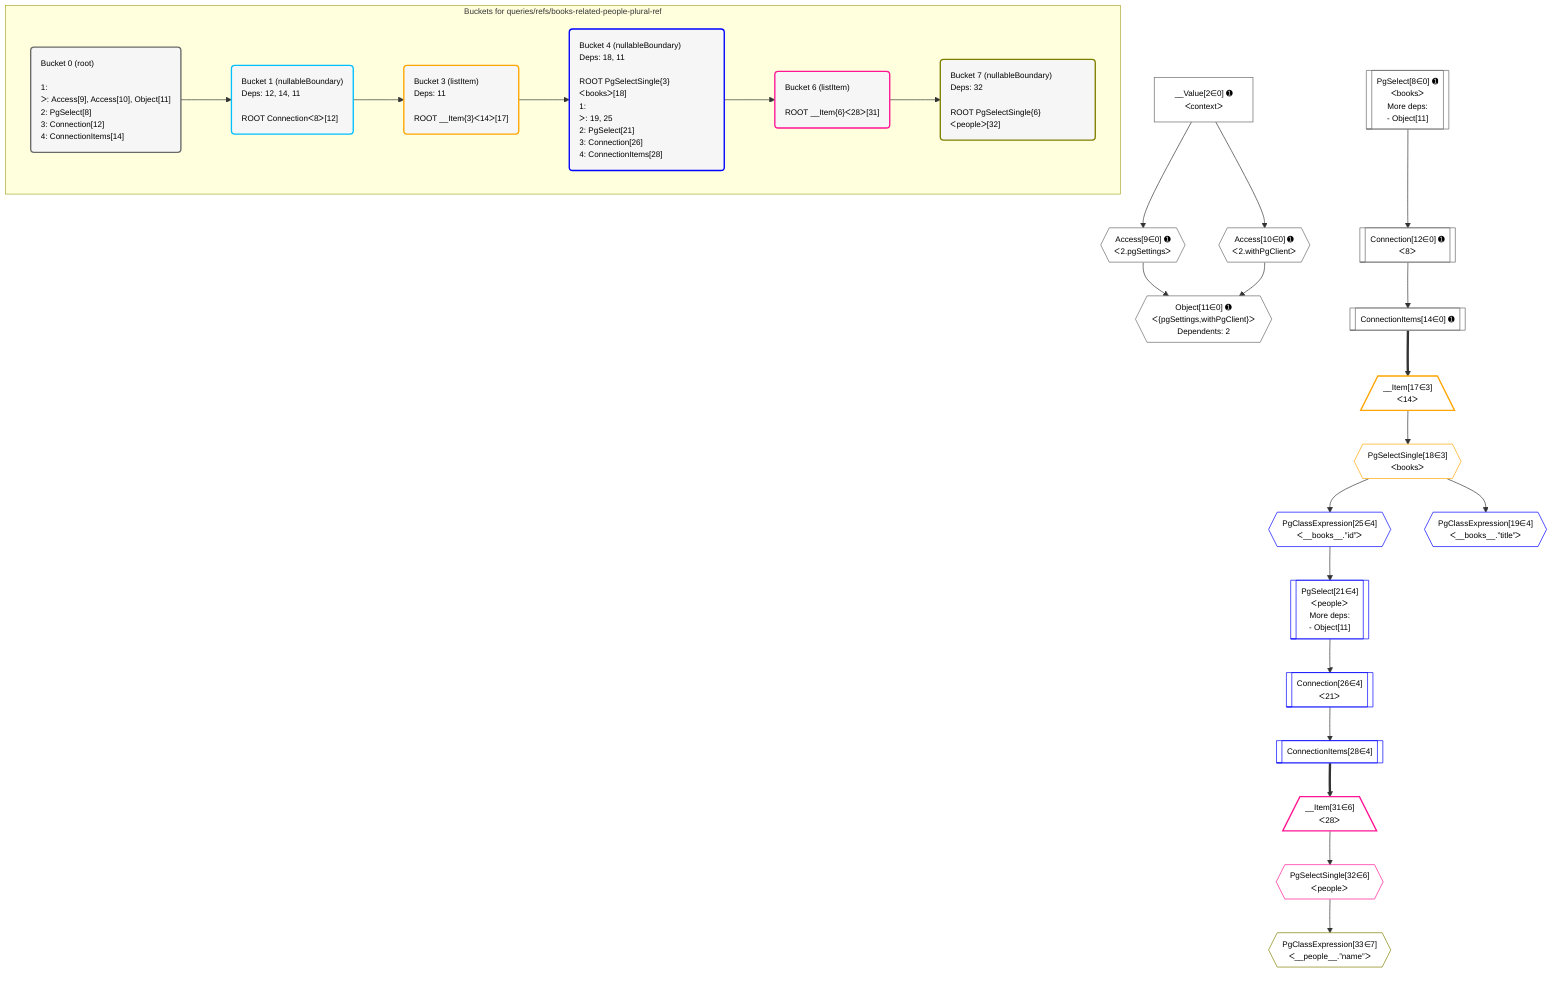 %%{init: {'themeVariables': { 'fontSize': '12px'}}}%%
graph TD
    classDef path fill:#eee,stroke:#000,color:#000
    classDef plan fill:#fff,stroke-width:1px,color:#000
    classDef itemplan fill:#fff,stroke-width:2px,color:#000
    classDef unbatchedplan fill:#dff,stroke-width:1px,color:#000
    classDef sideeffectplan fill:#fcc,stroke-width:2px,color:#000
    classDef bucket fill:#f6f6f6,color:#000,stroke-width:2px,text-align:left

    subgraph "Buckets for queries/refs/books-related-people-plural-ref"
    Bucket0("Bucket 0 (root)<br /><br />1: <br />ᐳ: Access[9], Access[10], Object[11]<br />2: PgSelect[8]<br />3: Connection[12]<br />4: ConnectionItems[14]"):::bucket
    Bucket1("Bucket 1 (nullableBoundary)<br />Deps: 12, 14, 11<br /><br />ROOT Connectionᐸ8ᐳ[12]"):::bucket
    Bucket3("Bucket 3 (listItem)<br />Deps: 11<br /><br />ROOT __Item{3}ᐸ14ᐳ[17]"):::bucket
    Bucket4("Bucket 4 (nullableBoundary)<br />Deps: 18, 11<br /><br />ROOT PgSelectSingle{3}ᐸbooksᐳ[18]<br />1: <br />ᐳ: 19, 25<br />2: PgSelect[21]<br />3: Connection[26]<br />4: ConnectionItems[28]"):::bucket
    Bucket6("Bucket 6 (listItem)<br /><br />ROOT __Item{6}ᐸ28ᐳ[31]"):::bucket
    Bucket7("Bucket 7 (nullableBoundary)<br />Deps: 32<br /><br />ROOT PgSelectSingle{6}ᐸpeopleᐳ[32]"):::bucket
    end
    Bucket0 --> Bucket1
    Bucket1 --> Bucket3
    Bucket3 --> Bucket4
    Bucket4 --> Bucket6
    Bucket6 --> Bucket7

    %% plan dependencies
    Object11{{"Object[11∈0] ➊<br />ᐸ{pgSettings,withPgClient}ᐳ<br />Dependents: 2"}}:::plan
    Access9{{"Access[9∈0] ➊<br />ᐸ2.pgSettingsᐳ"}}:::plan
    Access10{{"Access[10∈0] ➊<br />ᐸ2.withPgClientᐳ"}}:::plan
    Access9 & Access10 --> Object11
    PgSelect8[["PgSelect[8∈0] ➊<br />ᐸbooksᐳ<br />More deps:<br />- Object[11]"]]:::plan
    __Value2["__Value[2∈0] ➊<br />ᐸcontextᐳ"]:::plan
    __Value2 --> Access9
    __Value2 --> Access10
    Connection12[["Connection[12∈0] ➊<br />ᐸ8ᐳ"]]:::plan
    PgSelect8 --> Connection12
    ConnectionItems14[["ConnectionItems[14∈0] ➊"]]:::plan
    Connection12 --> ConnectionItems14
    __Item17[/"__Item[17∈3]<br />ᐸ14ᐳ"\]:::itemplan
    ConnectionItems14 ==> __Item17
    PgSelectSingle18{{"PgSelectSingle[18∈3]<br />ᐸbooksᐳ"}}:::plan
    __Item17 --> PgSelectSingle18
    PgSelect21[["PgSelect[21∈4]<br />ᐸpeopleᐳ<br />More deps:<br />- Object[11]"]]:::plan
    PgClassExpression25{{"PgClassExpression[25∈4]<br />ᐸ__books__.”id”ᐳ"}}:::plan
    PgClassExpression25 --> PgSelect21
    PgClassExpression19{{"PgClassExpression[19∈4]<br />ᐸ__books__.”title”ᐳ"}}:::plan
    PgSelectSingle18 --> PgClassExpression19
    PgSelectSingle18 --> PgClassExpression25
    Connection26[["Connection[26∈4]<br />ᐸ21ᐳ"]]:::plan
    PgSelect21 --> Connection26
    ConnectionItems28[["ConnectionItems[28∈4]"]]:::plan
    Connection26 --> ConnectionItems28
    __Item31[/"__Item[31∈6]<br />ᐸ28ᐳ"\]:::itemplan
    ConnectionItems28 ==> __Item31
    PgSelectSingle32{{"PgSelectSingle[32∈6]<br />ᐸpeopleᐳ"}}:::plan
    __Item31 --> PgSelectSingle32
    PgClassExpression33{{"PgClassExpression[33∈7]<br />ᐸ__people__.”name”ᐳ"}}:::plan
    PgSelectSingle32 --> PgClassExpression33

    %% define steps
    classDef bucket0 stroke:#696969
    class Bucket0,__Value2,PgSelect8,Access9,Access10,Object11,Connection12,ConnectionItems14 bucket0
    classDef bucket1 stroke:#00bfff
    class Bucket1 bucket1
    classDef bucket3 stroke:#ffa500
    class Bucket3,__Item17,PgSelectSingle18 bucket3
    classDef bucket4 stroke:#0000ff
    class Bucket4,PgClassExpression19,PgSelect21,PgClassExpression25,Connection26,ConnectionItems28 bucket4
    classDef bucket6 stroke:#ff1493
    class Bucket6,__Item31,PgSelectSingle32 bucket6
    classDef bucket7 stroke:#808000
    class Bucket7,PgClassExpression33 bucket7
